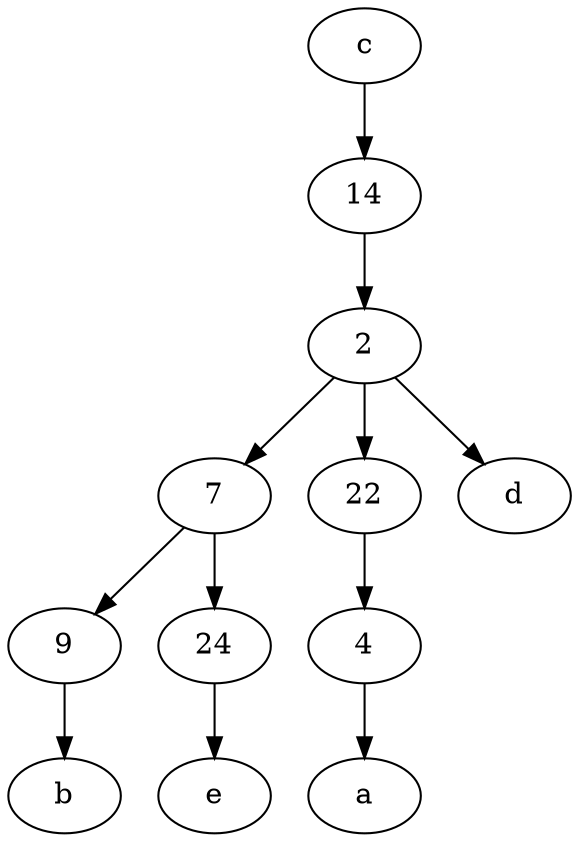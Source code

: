 digraph  {
	4;
	9;
	2;
	24;
	14;
	c [pos="20,10!"];
	7;
	22;
	14 -> 2;
	22 -> 4;
	4 -> a;
	c -> 14;
	2 -> d;
	9 -> b;
	2 -> 22;
	7 -> 9;
	2 -> 7;
	24 -> e;
	7 -> 24;

	}